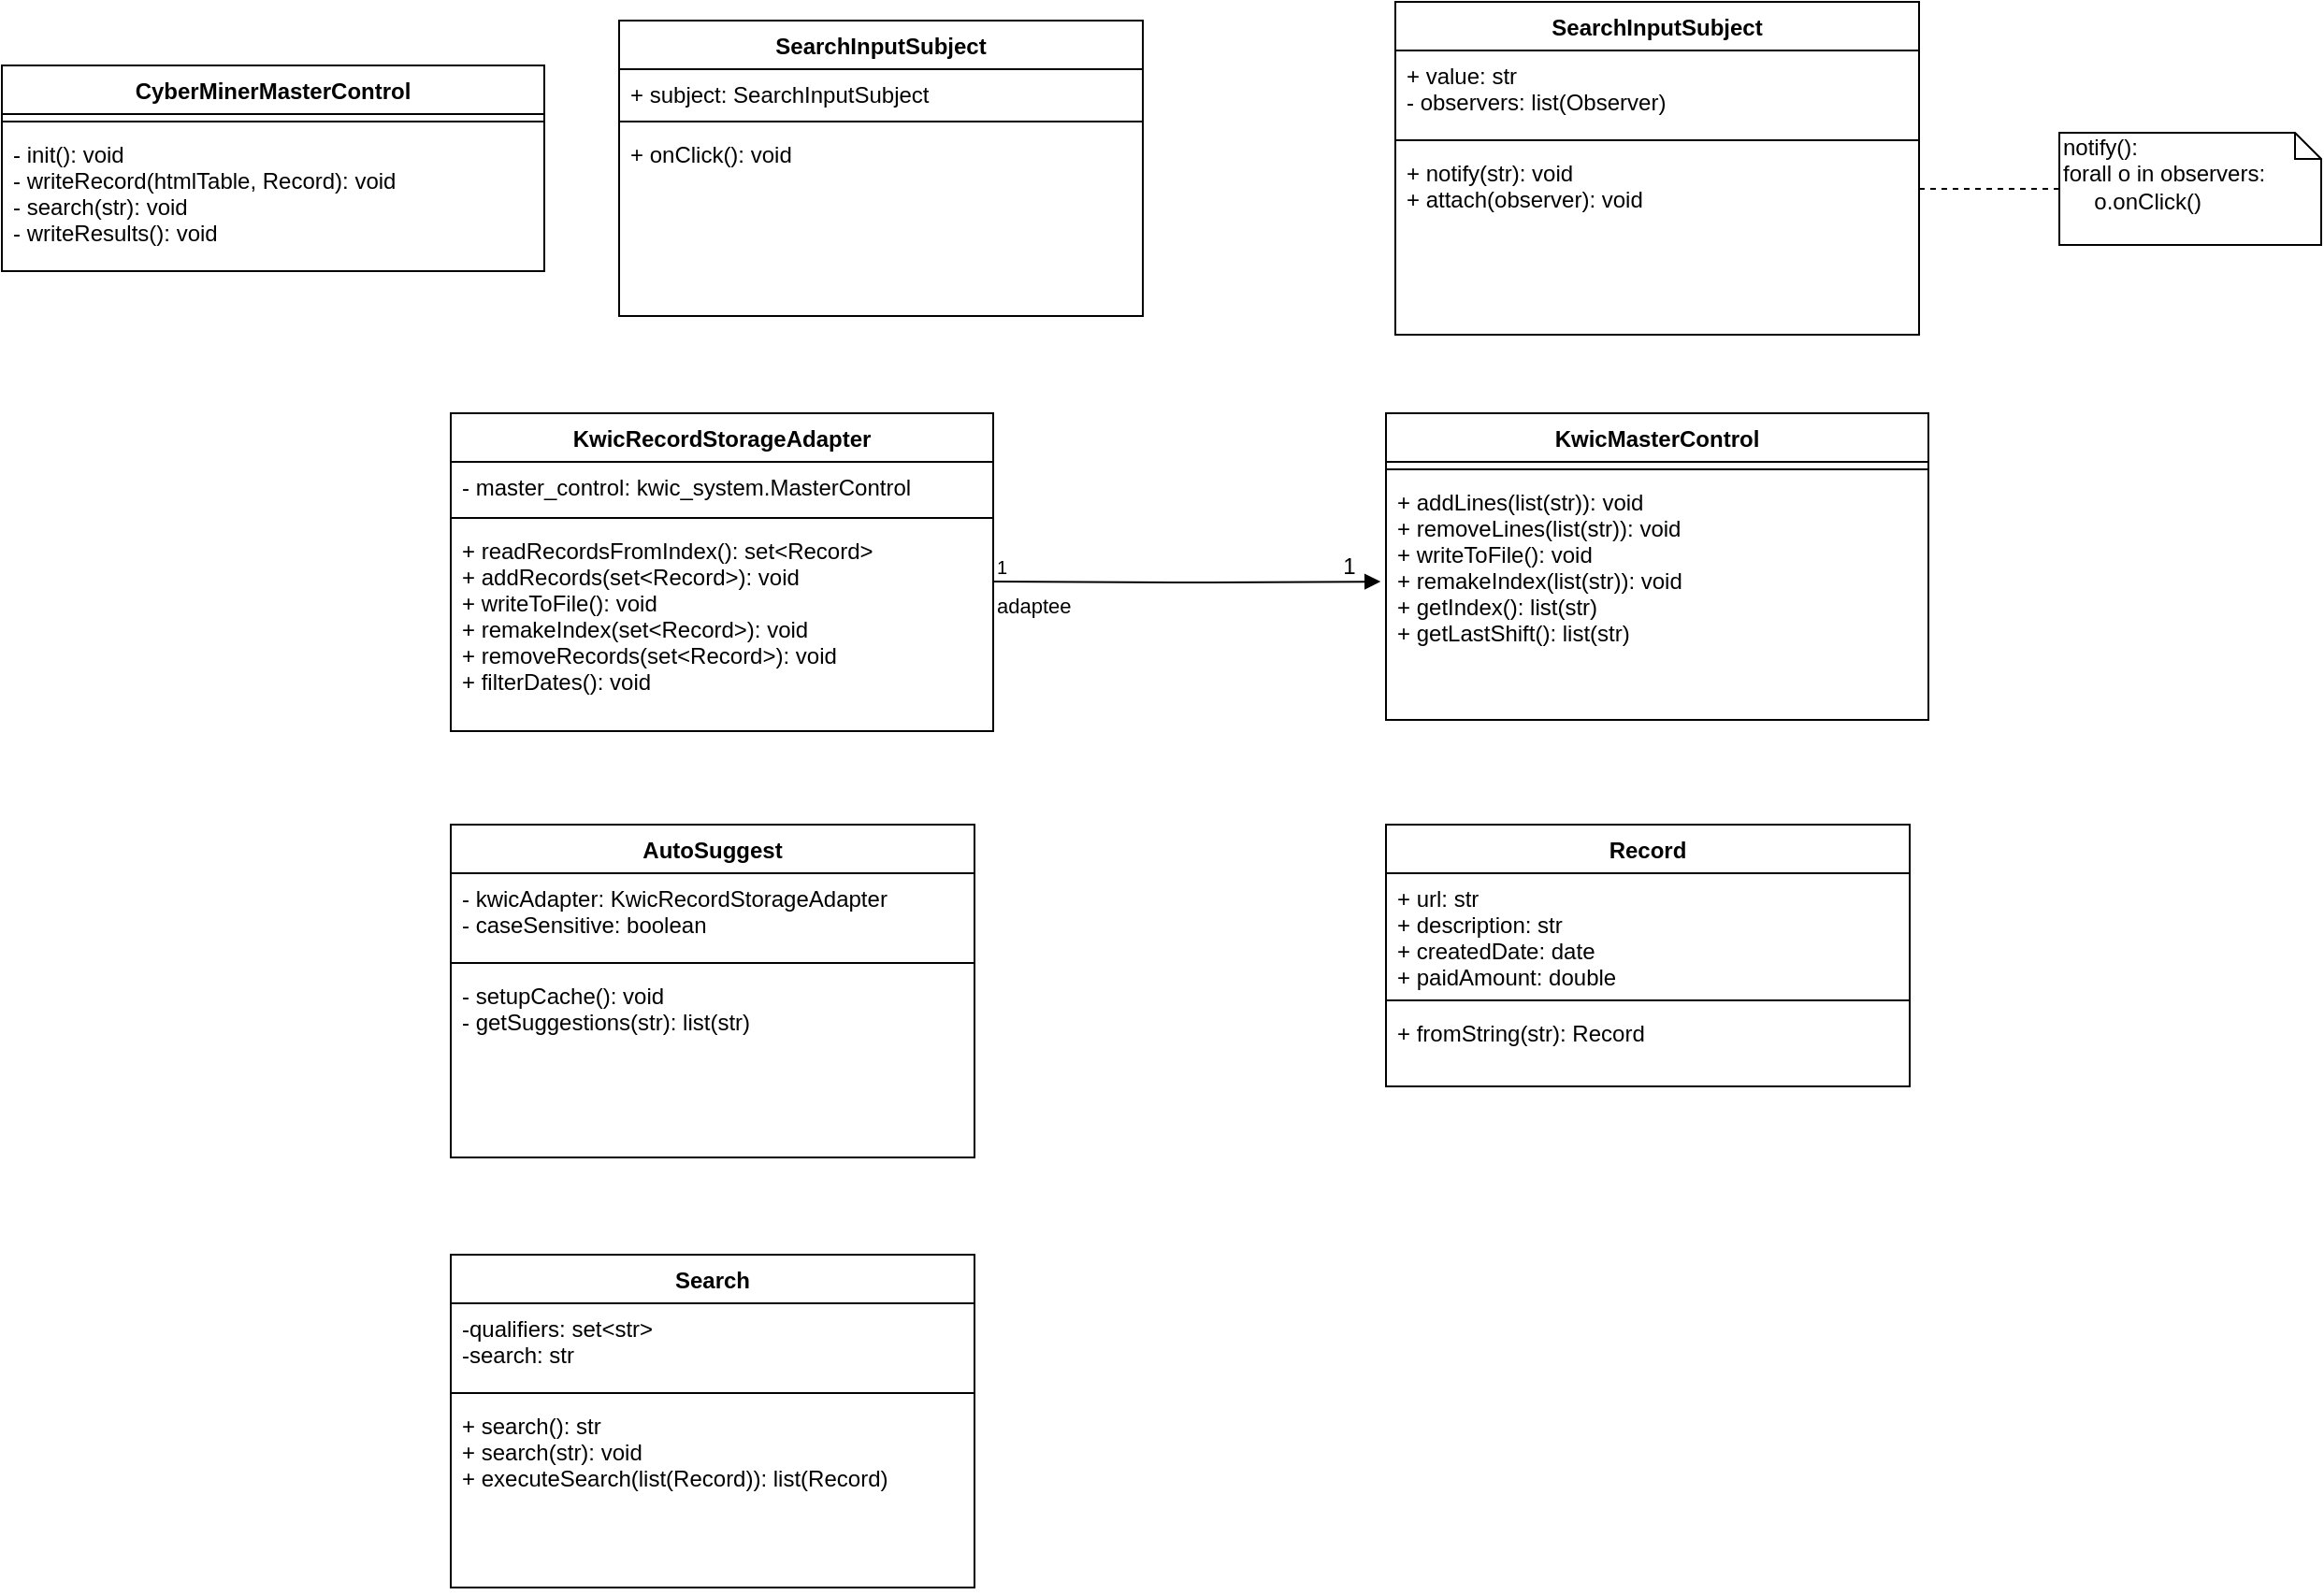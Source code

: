 <mxfile version="12.3.3" type="github" pages="1">
  <diagram id="T4emJ2A0gdQVIQOlJknf" name="Page-1">
    <mxGraphModel dx="1408" dy="748" grid="1" gridSize="10" guides="1" tooltips="1" connect="1" arrows="1" fold="1" page="1" pageScale="1" pageWidth="1600" pageHeight="1200" math="0" shadow="0">
      <root>
        <mxCell id="0"/>
        <mxCell id="1" parent="0"/>
        <mxCell id="xosQfCJ6UveeNYg1vg_T-1" value="KwicRecordStorageAdapter" style="swimlane;fontStyle=1;align=center;verticalAlign=top;childLayout=stackLayout;horizontal=1;startSize=26;horizontalStack=0;resizeParent=1;resizeParentMax=0;resizeLast=0;collapsible=1;marginBottom=0;" vertex="1" parent="1">
          <mxGeometry x="340" y="340" width="290" height="170" as="geometry"/>
        </mxCell>
        <mxCell id="xosQfCJ6UveeNYg1vg_T-2" value="- master_control: kwic_system.MasterControl" style="text;strokeColor=none;fillColor=none;align=left;verticalAlign=top;spacingLeft=4;spacingRight=4;overflow=hidden;rotatable=0;points=[[0,0.5],[1,0.5]];portConstraint=eastwest;" vertex="1" parent="xosQfCJ6UveeNYg1vg_T-1">
          <mxGeometry y="26" width="290" height="26" as="geometry"/>
        </mxCell>
        <mxCell id="xosQfCJ6UveeNYg1vg_T-3" value="" style="line;strokeWidth=1;fillColor=none;align=left;verticalAlign=middle;spacingTop=-1;spacingLeft=3;spacingRight=3;rotatable=0;labelPosition=right;points=[];portConstraint=eastwest;" vertex="1" parent="xosQfCJ6UveeNYg1vg_T-1">
          <mxGeometry y="52" width="290" height="8" as="geometry"/>
        </mxCell>
        <mxCell id="xosQfCJ6UveeNYg1vg_T-4" value="+ readRecordsFromIndex(): set&lt;Record&gt;&#xa;+ addRecords(set&lt;Record&gt;): void&#xa;+ writeToFile(): void&#xa;+ remakeIndex(set&lt;Record&gt;): void&#xa;+ removeRecords(set&lt;Record&gt;): void&#xa;+ filterDates(): void" style="text;strokeColor=none;fillColor=none;align=left;verticalAlign=top;spacingLeft=4;spacingRight=4;overflow=hidden;rotatable=0;points=[[0,0.5],[1,0.5]];portConstraint=eastwest;" vertex="1" parent="xosQfCJ6UveeNYg1vg_T-1">
          <mxGeometry y="60" width="290" height="110" as="geometry"/>
        </mxCell>
        <mxCell id="xosQfCJ6UveeNYg1vg_T-5" value="KwicMasterControl" style="swimlane;fontStyle=1;align=center;verticalAlign=top;childLayout=stackLayout;horizontal=1;startSize=26;horizontalStack=0;resizeParent=1;resizeParentMax=0;resizeLast=0;collapsible=1;marginBottom=0;" vertex="1" parent="1">
          <mxGeometry x="840" y="340" width="290" height="164" as="geometry"/>
        </mxCell>
        <mxCell id="xosQfCJ6UveeNYg1vg_T-7" value="" style="line;strokeWidth=1;fillColor=none;align=left;verticalAlign=middle;spacingTop=-1;spacingLeft=3;spacingRight=3;rotatable=0;labelPosition=right;points=[];portConstraint=eastwest;" vertex="1" parent="xosQfCJ6UveeNYg1vg_T-5">
          <mxGeometry y="26" width="290" height="8" as="geometry"/>
        </mxCell>
        <mxCell id="xosQfCJ6UveeNYg1vg_T-8" value="+ addLines(list(str)): void&#xa;+ removeLines(list(str)): void&#xa;+ writeToFile(): void&#xa;+ remakeIndex(list(str)): void&#xa;+ getIndex(): list(str)&#xa;+ getLastShift(): list(str)&#xa;" style="text;strokeColor=none;fillColor=none;align=left;verticalAlign=top;spacingLeft=4;spacingRight=4;overflow=hidden;rotatable=0;points=[[0,0.5],[1,0.5]];portConstraint=eastwest;" vertex="1" parent="xosQfCJ6UveeNYg1vg_T-5">
          <mxGeometry y="34" width="290" height="130" as="geometry"/>
        </mxCell>
        <mxCell id="xosQfCJ6UveeNYg1vg_T-12" value="adaptee" style="endArrow=block;endFill=1;html=1;edgeStyle=orthogonalEdgeStyle;align=left;verticalAlign=top;entryX=-0.01;entryY=0.431;entryDx=0;entryDy=0;entryPerimeter=0;" edge="1" parent="1" target="xosQfCJ6UveeNYg1vg_T-8">
          <mxGeometry x="-1" relative="1" as="geometry">
            <mxPoint x="630" y="430" as="sourcePoint"/>
            <mxPoint x="790" y="430" as="targetPoint"/>
          </mxGeometry>
        </mxCell>
        <mxCell id="xosQfCJ6UveeNYg1vg_T-13" value="1" style="resizable=0;html=1;align=left;verticalAlign=bottom;labelBackgroundColor=#ffffff;fontSize=10;" connectable="0" vertex="1" parent="xosQfCJ6UveeNYg1vg_T-12">
          <mxGeometry x="-1" relative="1" as="geometry"/>
        </mxCell>
        <mxCell id="xosQfCJ6UveeNYg1vg_T-14" value="1" style="text;html=1;align=center;verticalAlign=middle;resizable=0;points=[];;autosize=1;" vertex="1" parent="1">
          <mxGeometry x="810" y="412" width="20" height="20" as="geometry"/>
        </mxCell>
        <mxCell id="xosQfCJ6UveeNYg1vg_T-15" value="AutoSuggest" style="swimlane;fontStyle=1;align=center;verticalAlign=top;childLayout=stackLayout;horizontal=1;startSize=26;horizontalStack=0;resizeParent=1;resizeParentMax=0;resizeLast=0;collapsible=1;marginBottom=0;" vertex="1" parent="1">
          <mxGeometry x="340" y="560" width="280" height="178" as="geometry">
            <mxRectangle x="350" y="350" width="190" height="26" as="alternateBounds"/>
          </mxGeometry>
        </mxCell>
        <mxCell id="xosQfCJ6UveeNYg1vg_T-16" value="- kwicAdapter: KwicRecordStorageAdapter&#xa;- caseSensitive: boolean" style="text;strokeColor=none;fillColor=none;align=left;verticalAlign=top;spacingLeft=4;spacingRight=4;overflow=hidden;rotatable=0;points=[[0,0.5],[1,0.5]];portConstraint=eastwest;" vertex="1" parent="xosQfCJ6UveeNYg1vg_T-15">
          <mxGeometry y="26" width="280" height="44" as="geometry"/>
        </mxCell>
        <mxCell id="xosQfCJ6UveeNYg1vg_T-17" value="" style="line;strokeWidth=1;fillColor=none;align=left;verticalAlign=middle;spacingTop=-1;spacingLeft=3;spacingRight=3;rotatable=0;labelPosition=right;points=[];portConstraint=eastwest;" vertex="1" parent="xosQfCJ6UveeNYg1vg_T-15">
          <mxGeometry y="70" width="280" height="8" as="geometry"/>
        </mxCell>
        <mxCell id="xosQfCJ6UveeNYg1vg_T-18" value="- setupCache(): void&#xa;- getSuggestions(str): list(str)&#xa;" style="text;strokeColor=none;fillColor=none;align=left;verticalAlign=top;spacingLeft=4;spacingRight=4;overflow=hidden;rotatable=0;points=[[0,0.5],[1,0.5]];portConstraint=eastwest;" vertex="1" parent="xosQfCJ6UveeNYg1vg_T-15">
          <mxGeometry y="78" width="280" height="100" as="geometry"/>
        </mxCell>
        <mxCell id="xosQfCJ6UveeNYg1vg_T-19" value="Record" style="swimlane;fontStyle=1;align=center;verticalAlign=top;childLayout=stackLayout;horizontal=1;startSize=26;horizontalStack=0;resizeParent=1;resizeParentMax=0;resizeLast=0;collapsible=1;marginBottom=0;" vertex="1" parent="1">
          <mxGeometry x="840" y="560" width="280" height="140" as="geometry">
            <mxRectangle x="350" y="350" width="190" height="26" as="alternateBounds"/>
          </mxGeometry>
        </mxCell>
        <mxCell id="xosQfCJ6UveeNYg1vg_T-20" value="+ url: str&#xa;+ description: str&#xa;+ createdDate: date&#xa;+ paidAmount: double" style="text;strokeColor=none;fillColor=none;align=left;verticalAlign=top;spacingLeft=4;spacingRight=4;overflow=hidden;rotatable=0;points=[[0,0.5],[1,0.5]];portConstraint=eastwest;" vertex="1" parent="xosQfCJ6UveeNYg1vg_T-19">
          <mxGeometry y="26" width="280" height="64" as="geometry"/>
        </mxCell>
        <mxCell id="xosQfCJ6UveeNYg1vg_T-21" value="" style="line;strokeWidth=1;fillColor=none;align=left;verticalAlign=middle;spacingTop=-1;spacingLeft=3;spacingRight=3;rotatable=0;labelPosition=right;points=[];portConstraint=eastwest;" vertex="1" parent="xosQfCJ6UveeNYg1vg_T-19">
          <mxGeometry y="90" width="280" height="8" as="geometry"/>
        </mxCell>
        <mxCell id="xosQfCJ6UveeNYg1vg_T-22" value="+ fromString(str): Record" style="text;strokeColor=none;fillColor=none;align=left;verticalAlign=top;spacingLeft=4;spacingRight=4;overflow=hidden;rotatable=0;points=[[0,0.5],[1,0.5]];portConstraint=eastwest;" vertex="1" parent="xosQfCJ6UveeNYg1vg_T-19">
          <mxGeometry y="98" width="280" height="42" as="geometry"/>
        </mxCell>
        <mxCell id="xosQfCJ6UveeNYg1vg_T-23" value="Search" style="swimlane;fontStyle=1;align=center;verticalAlign=top;childLayout=stackLayout;horizontal=1;startSize=26;horizontalStack=0;resizeParent=1;resizeParentMax=0;resizeLast=0;collapsible=1;marginBottom=0;" vertex="1" parent="1">
          <mxGeometry x="340" y="790" width="280" height="178" as="geometry">
            <mxRectangle x="350" y="350" width="190" height="26" as="alternateBounds"/>
          </mxGeometry>
        </mxCell>
        <mxCell id="xosQfCJ6UveeNYg1vg_T-24" value="-qualifiers: set&lt;str&gt;&#xa;-search: str" style="text;strokeColor=none;fillColor=none;align=left;verticalAlign=top;spacingLeft=4;spacingRight=4;overflow=hidden;rotatable=0;points=[[0,0.5],[1,0.5]];portConstraint=eastwest;" vertex="1" parent="xosQfCJ6UveeNYg1vg_T-23">
          <mxGeometry y="26" width="280" height="44" as="geometry"/>
        </mxCell>
        <mxCell id="xosQfCJ6UveeNYg1vg_T-25" value="" style="line;strokeWidth=1;fillColor=none;align=left;verticalAlign=middle;spacingTop=-1;spacingLeft=3;spacingRight=3;rotatable=0;labelPosition=right;points=[];portConstraint=eastwest;" vertex="1" parent="xosQfCJ6UveeNYg1vg_T-23">
          <mxGeometry y="70" width="280" height="8" as="geometry"/>
        </mxCell>
        <mxCell id="xosQfCJ6UveeNYg1vg_T-26" value="+ search(): str&#xa;+ search(str): void&#xa;+ executeSearch(list(Record)): list(Record)" style="text;strokeColor=none;fillColor=none;align=left;verticalAlign=top;spacingLeft=4;spacingRight=4;overflow=hidden;rotatable=0;points=[[0,0.5],[1,0.5]];portConstraint=eastwest;" vertex="1" parent="xosQfCJ6UveeNYg1vg_T-23">
          <mxGeometry y="78" width="280" height="100" as="geometry"/>
        </mxCell>
        <mxCell id="xosQfCJ6UveeNYg1vg_T-27" value="CyberMinerMasterControl" style="swimlane;fontStyle=1;align=center;verticalAlign=top;childLayout=stackLayout;horizontal=1;startSize=26;horizontalStack=0;resizeParent=1;resizeParentMax=0;resizeLast=0;collapsible=1;marginBottom=0;" vertex="1" parent="1">
          <mxGeometry x="100" y="154" width="290" height="110" as="geometry"/>
        </mxCell>
        <mxCell id="xosQfCJ6UveeNYg1vg_T-28" value="" style="line;strokeWidth=1;fillColor=none;align=left;verticalAlign=middle;spacingTop=-1;spacingLeft=3;spacingRight=3;rotatable=0;labelPosition=right;points=[];portConstraint=eastwest;" vertex="1" parent="xosQfCJ6UveeNYg1vg_T-27">
          <mxGeometry y="26" width="290" height="8" as="geometry"/>
        </mxCell>
        <mxCell id="xosQfCJ6UveeNYg1vg_T-29" value="- init(): void&#xa;- writeRecord(htmlTable, Record): void&#xa;- search(str): void&#xa;- writeResults(): void&#xa;" style="text;strokeColor=none;fillColor=none;align=left;verticalAlign=top;spacingLeft=4;spacingRight=4;overflow=hidden;rotatable=0;points=[[0,0.5],[1,0.5]];portConstraint=eastwest;" vertex="1" parent="xosQfCJ6UveeNYg1vg_T-27">
          <mxGeometry y="34" width="290" height="76" as="geometry"/>
        </mxCell>
        <mxCell id="xosQfCJ6UveeNYg1vg_T-34" value="SearchInputSubject" style="swimlane;fontStyle=1;align=center;verticalAlign=top;childLayout=stackLayout;horizontal=1;startSize=26;horizontalStack=0;resizeParent=1;resizeParentMax=0;resizeLast=0;collapsible=1;marginBottom=0;" vertex="1" parent="1">
          <mxGeometry x="845" y="120" width="280" height="178" as="geometry">
            <mxRectangle x="350" y="350" width="190" height="26" as="alternateBounds"/>
          </mxGeometry>
        </mxCell>
        <mxCell id="xosQfCJ6UveeNYg1vg_T-35" value="+ value: str&#xa;- observers: list(Observer)" style="text;strokeColor=none;fillColor=none;align=left;verticalAlign=top;spacingLeft=4;spacingRight=4;overflow=hidden;rotatable=0;points=[[0,0.5],[1,0.5]];portConstraint=eastwest;" vertex="1" parent="xosQfCJ6UveeNYg1vg_T-34">
          <mxGeometry y="26" width="280" height="44" as="geometry"/>
        </mxCell>
        <mxCell id="xosQfCJ6UveeNYg1vg_T-36" value="" style="line;strokeWidth=1;fillColor=none;align=left;verticalAlign=middle;spacingTop=-1;spacingLeft=3;spacingRight=3;rotatable=0;labelPosition=right;points=[];portConstraint=eastwest;" vertex="1" parent="xosQfCJ6UveeNYg1vg_T-34">
          <mxGeometry y="70" width="280" height="8" as="geometry"/>
        </mxCell>
        <mxCell id="xosQfCJ6UveeNYg1vg_T-37" value="+ notify(str): void&#xa;+ attach(observer): void" style="text;strokeColor=none;fillColor=none;align=left;verticalAlign=top;spacingLeft=4;spacingRight=4;overflow=hidden;rotatable=0;points=[[0,0.5],[1,0.5]];portConstraint=eastwest;" vertex="1" parent="xosQfCJ6UveeNYg1vg_T-34">
          <mxGeometry y="78" width="280" height="100" as="geometry"/>
        </mxCell>
        <mxCell id="xosQfCJ6UveeNYg1vg_T-40" value="notify():&lt;br&gt;forall o in observers:&lt;br&gt;&amp;nbsp; &amp;nbsp; &amp;nbsp;o.onClick()" style="shape=note;whiteSpace=wrap;html=1;size=14;verticalAlign=top;align=left;spacingTop=-6;" vertex="1" parent="1">
          <mxGeometry x="1200" y="190" width="140" height="60" as="geometry"/>
        </mxCell>
        <mxCell id="xosQfCJ6UveeNYg1vg_T-41" value="" style="endArrow=none;dashed=1;html=1;entryX=0;entryY=0.5;entryDx=0;entryDy=0;entryPerimeter=0;" edge="1" parent="1" target="xosQfCJ6UveeNYg1vg_T-40">
          <mxGeometry width="50" height="50" relative="1" as="geometry">
            <mxPoint x="1125" y="220" as="sourcePoint"/>
            <mxPoint x="1175" y="170" as="targetPoint"/>
          </mxGeometry>
        </mxCell>
        <mxCell id="xosQfCJ6UveeNYg1vg_T-42" value="SearchInputSubject" style="swimlane;fontStyle=1;align=center;verticalAlign=top;childLayout=stackLayout;horizontal=1;startSize=26;horizontalStack=0;resizeParent=1;resizeParentMax=0;resizeLast=0;collapsible=1;marginBottom=0;" vertex="1" parent="1">
          <mxGeometry x="430" y="130" width="280" height="158" as="geometry">
            <mxRectangle x="350" y="350" width="190" height="26" as="alternateBounds"/>
          </mxGeometry>
        </mxCell>
        <mxCell id="xosQfCJ6UveeNYg1vg_T-43" value="+ subject: SearchInputSubject" style="text;strokeColor=none;fillColor=none;align=left;verticalAlign=top;spacingLeft=4;spacingRight=4;overflow=hidden;rotatable=0;points=[[0,0.5],[1,0.5]];portConstraint=eastwest;" vertex="1" parent="xosQfCJ6UveeNYg1vg_T-42">
          <mxGeometry y="26" width="280" height="24" as="geometry"/>
        </mxCell>
        <mxCell id="xosQfCJ6UveeNYg1vg_T-44" value="" style="line;strokeWidth=1;fillColor=none;align=left;verticalAlign=middle;spacingTop=-1;spacingLeft=3;spacingRight=3;rotatable=0;labelPosition=right;points=[];portConstraint=eastwest;" vertex="1" parent="xosQfCJ6UveeNYg1vg_T-42">
          <mxGeometry y="50" width="280" height="8" as="geometry"/>
        </mxCell>
        <mxCell id="xosQfCJ6UveeNYg1vg_T-45" value="+ onClick(): void" style="text;strokeColor=none;fillColor=none;align=left;verticalAlign=top;spacingLeft=4;spacingRight=4;overflow=hidden;rotatable=0;points=[[0,0.5],[1,0.5]];portConstraint=eastwest;" vertex="1" parent="xosQfCJ6UveeNYg1vg_T-42">
          <mxGeometry y="58" width="280" height="100" as="geometry"/>
        </mxCell>
      </root>
    </mxGraphModel>
  </diagram>
</mxfile>
